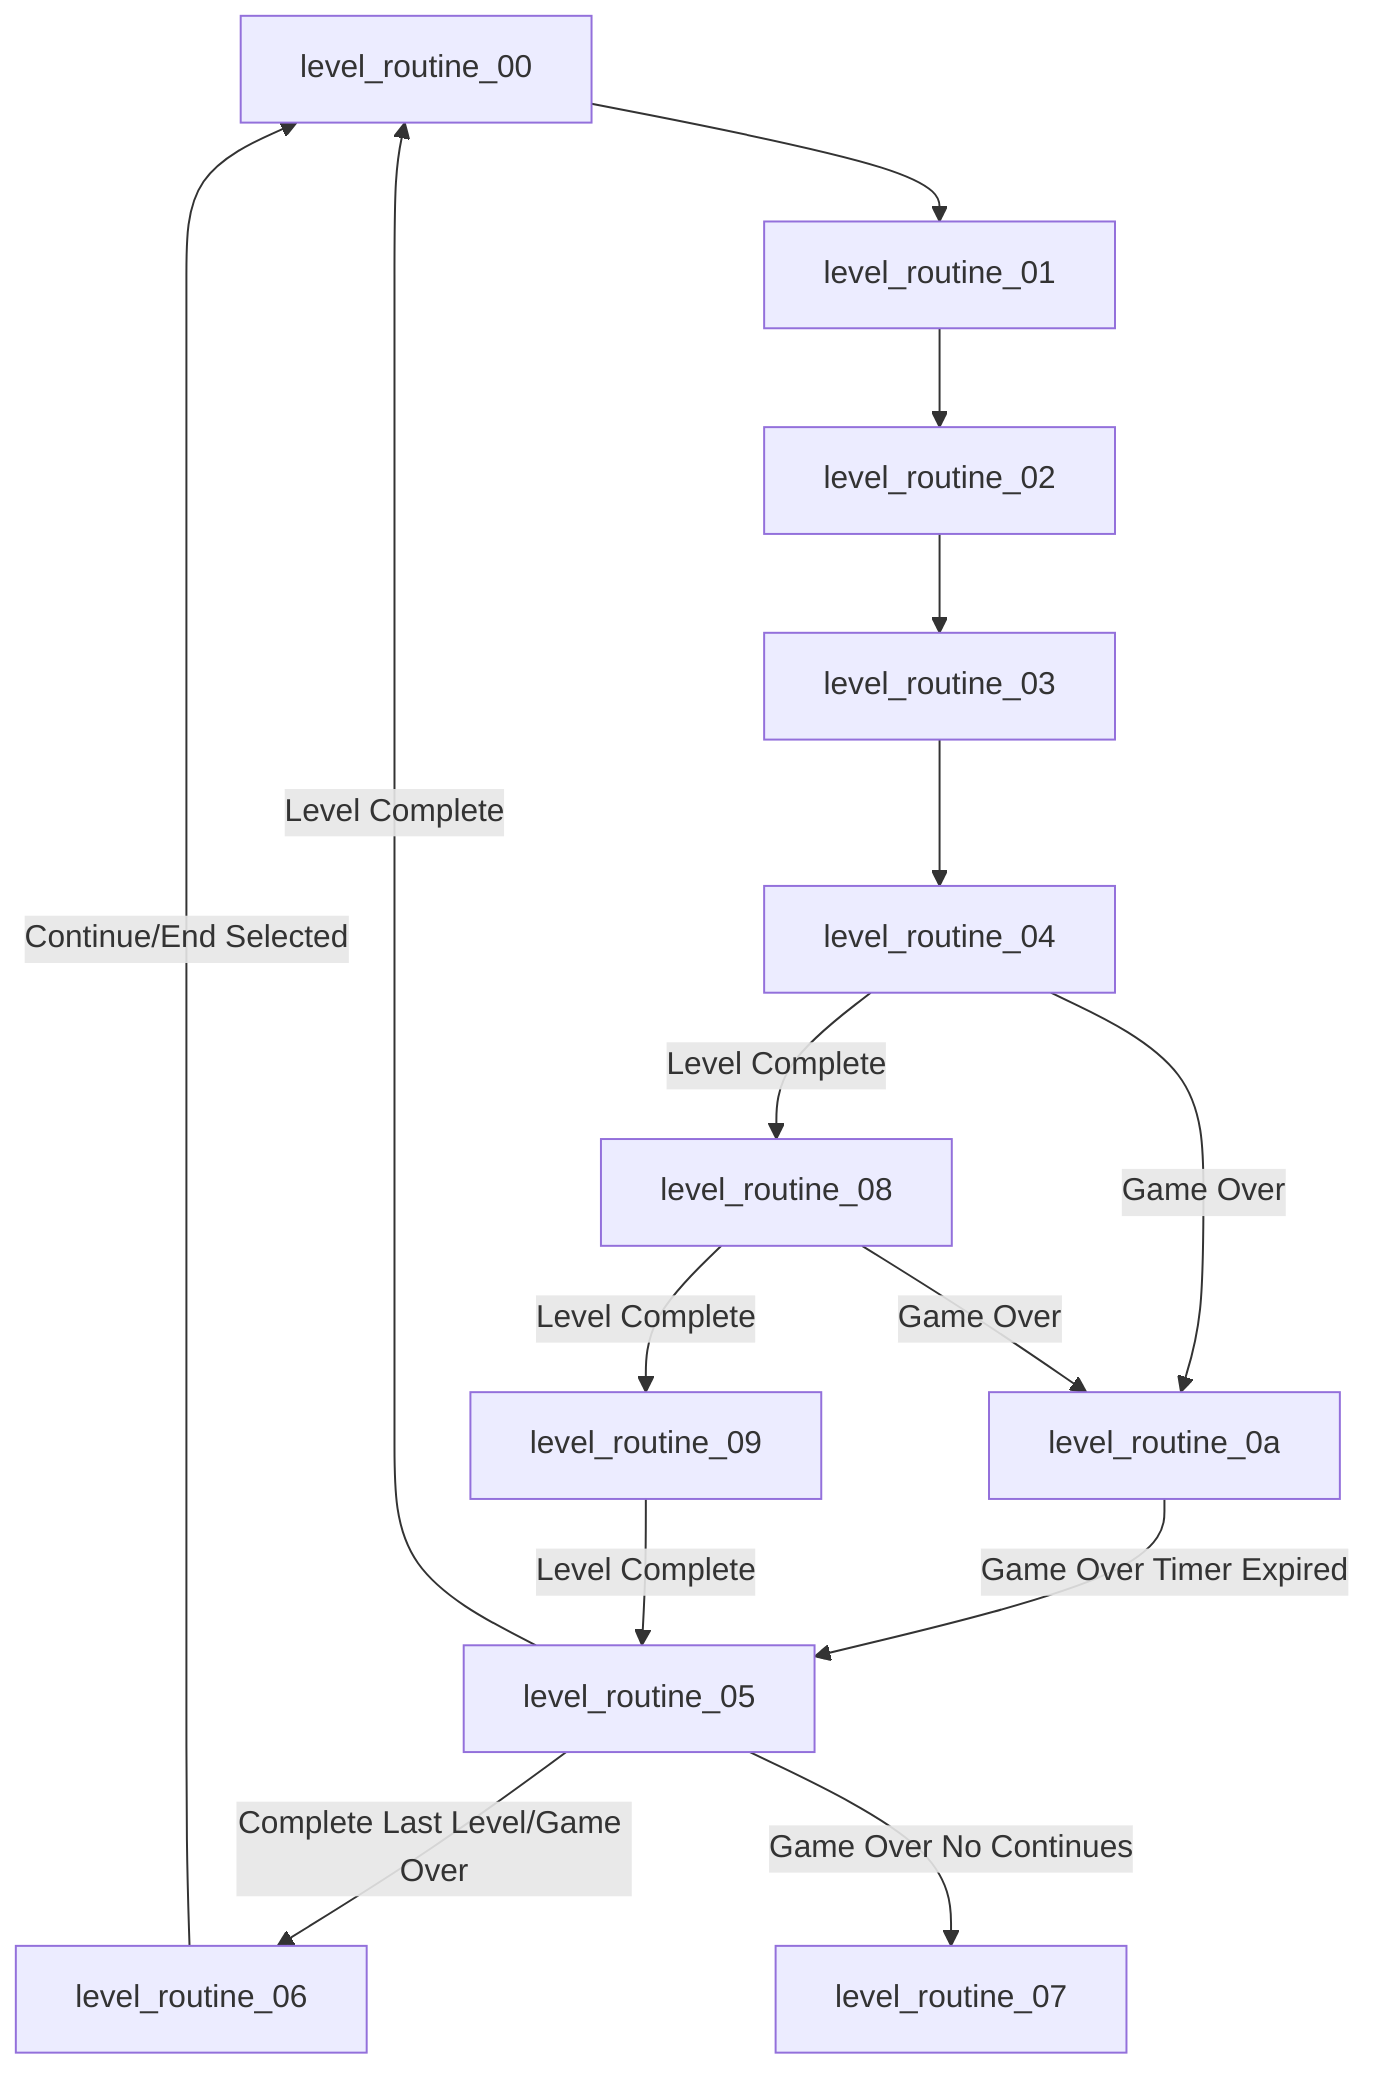 %% This is a mermaid file (https://github.com/mermaid-js/mermaid)
%% This shows the ordering of the states among the level routines

graph TD
    level_routine_00 --> level_routine_01
    level_routine_01 --> level_routine_02
    level_routine_02 --> level_routine_03
    level_routine_03 --> level_routine_04
    level_routine_04 --> |Level Complete|level_routine_08
    level_routine_04 --> |Game Over|level_routine_0a
    level_routine_05 --> |Level Complete|level_routine_00
    level_routine_05 --> |Complete Last Level/Game Over|level_routine_06
    level_routine_05 --> |Game Over No Continues|level_routine_07
    level_routine_06 --> |Continue/End Selected|level_routine_00
    level_routine_08 --> |Game Over|level_routine_0a
    level_routine_08 --> |Level Complete|level_routine_09
    level_routine_0a --> |Game Over Timer Expired|level_routine_05
    level_routine_09 --> |Level Complete|level_routine_05